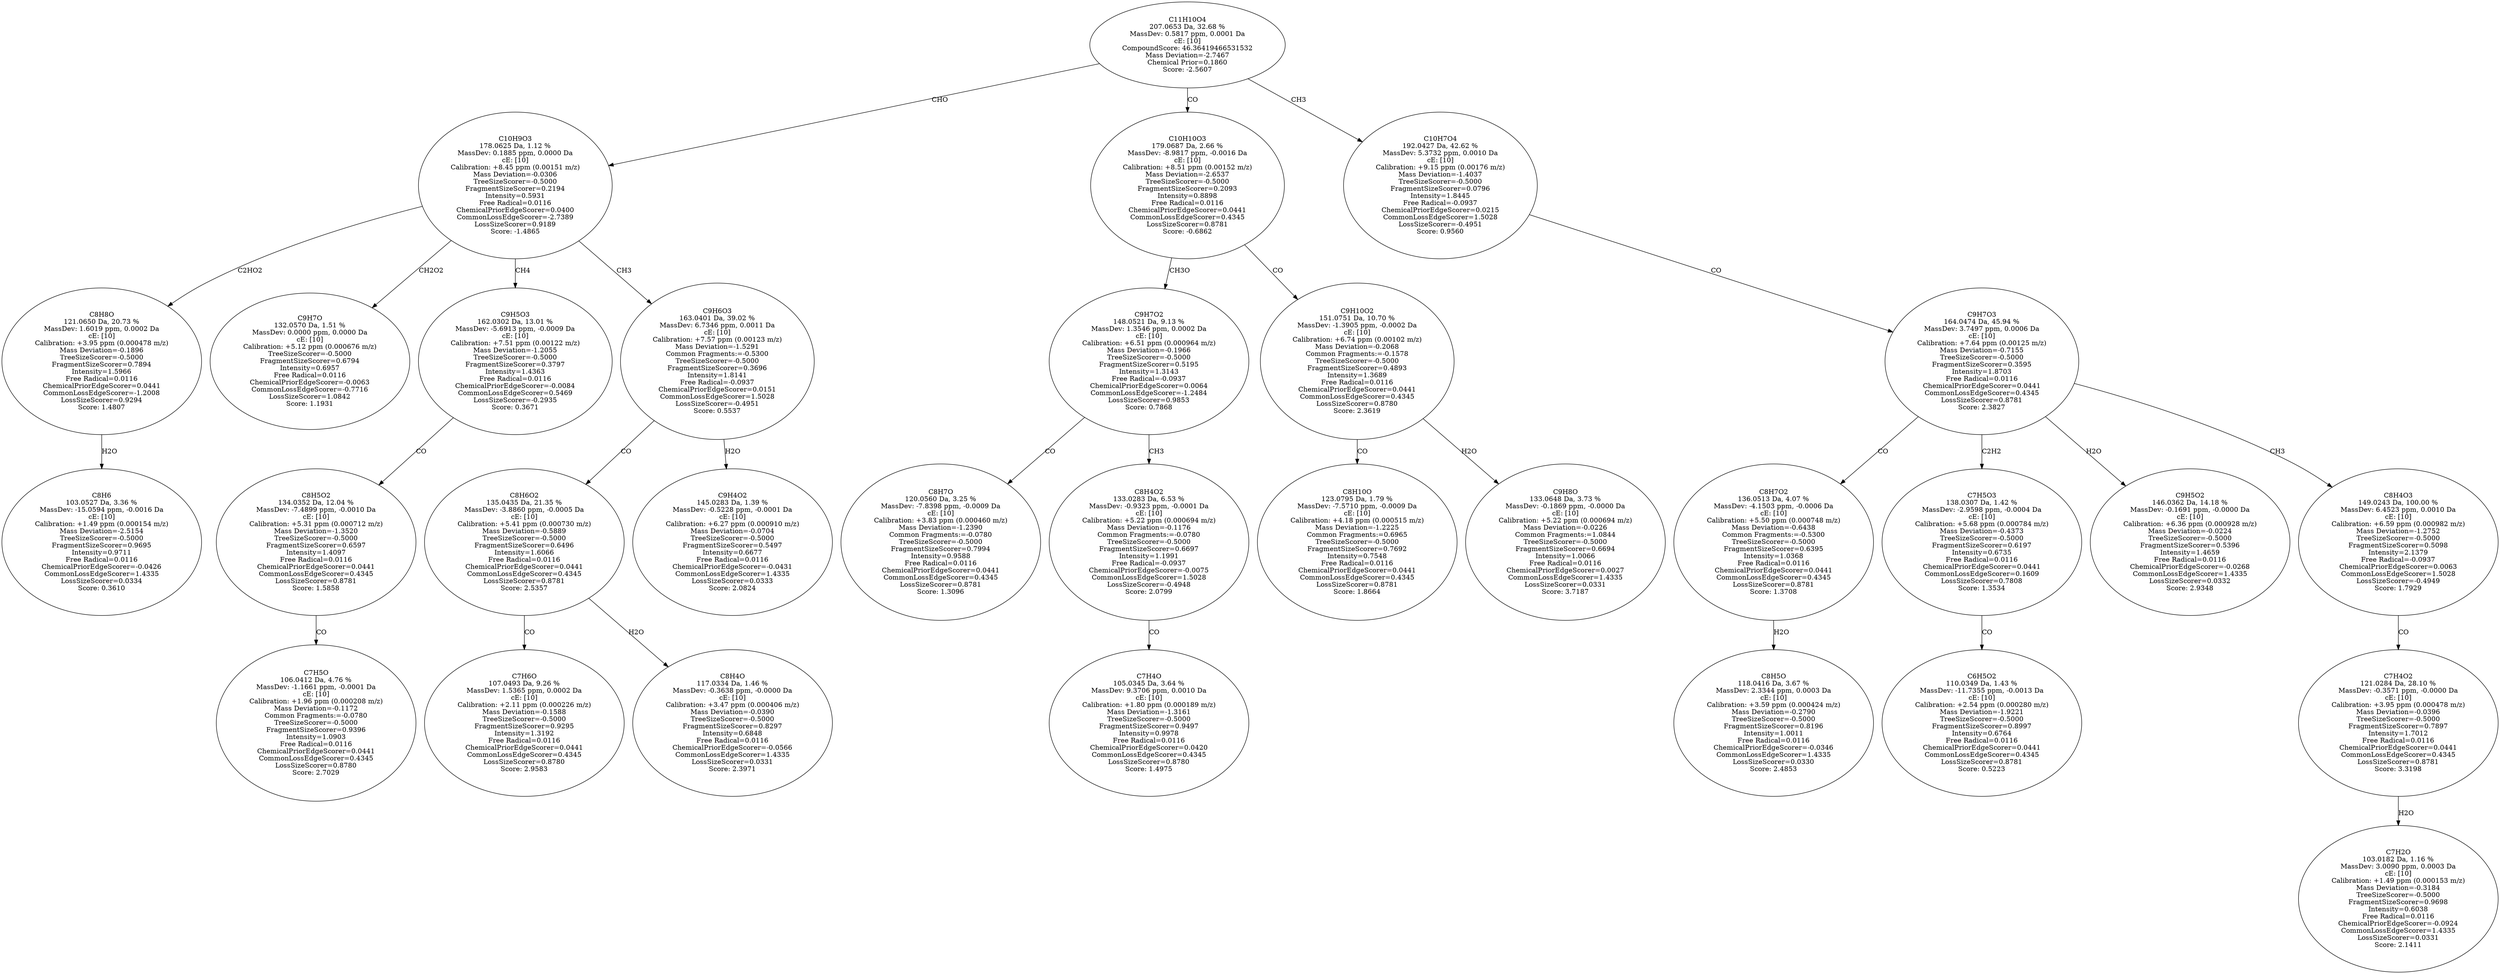 strict digraph {
v1 [label="C8H6\n103.0527 Da, 3.36 %\nMassDev: -15.0594 ppm, -0.0016 Da\ncE: [10]\nCalibration: +1.49 ppm (0.000154 m/z)\nMass Deviation=-2.5154\nTreeSizeScorer=-0.5000\nFragmentSizeScorer=0.9695\nIntensity=0.9711\nFree Radical=0.0116\nChemicalPriorEdgeScorer=-0.0426\nCommonLossEdgeScorer=1.4335\nLossSizeScorer=0.0334\nScore: 0.3610"];
v2 [label="C8H8O\n121.0650 Da, 20.73 %\nMassDev: 1.6019 ppm, 0.0002 Da\ncE: [10]\nCalibration: +3.95 ppm (0.000478 m/z)\nMass Deviation=-0.1896\nTreeSizeScorer=-0.5000\nFragmentSizeScorer=0.7894\nIntensity=1.5966\nFree Radical=0.0116\nChemicalPriorEdgeScorer=0.0441\nCommonLossEdgeScorer=-1.2008\nLossSizeScorer=0.9294\nScore: 1.4807"];
v3 [label="C9H7O\n132.0570 Da, 1.51 %\nMassDev: 0.0000 ppm, 0.0000 Da\ncE: [10]\nCalibration: +5.12 ppm (0.000676 m/z)\nTreeSizeScorer=-0.5000\nFragmentSizeScorer=0.6794\nIntensity=0.6957\nFree Radical=0.0116\nChemicalPriorEdgeScorer=-0.0063\nCommonLossEdgeScorer=-0.7716\nLossSizeScorer=1.0842\nScore: 1.1931"];
v4 [label="C7H5O\n106.0412 Da, 4.76 %\nMassDev: -1.1661 ppm, -0.0001 Da\ncE: [10]\nCalibration: +1.96 ppm (0.000208 m/z)\nMass Deviation=-0.1172\nCommon Fragments:=-0.0780\nTreeSizeScorer=-0.5000\nFragmentSizeScorer=0.9396\nIntensity=1.0903\nFree Radical=0.0116\nChemicalPriorEdgeScorer=0.0441\nCommonLossEdgeScorer=0.4345\nLossSizeScorer=0.8780\nScore: 2.7029"];
v5 [label="C8H5O2\n134.0352 Da, 12.04 %\nMassDev: -7.4899 ppm, -0.0010 Da\ncE: [10]\nCalibration: +5.31 ppm (0.000712 m/z)\nMass Deviation=-1.3520\nTreeSizeScorer=-0.5000\nFragmentSizeScorer=0.6597\nIntensity=1.4097\nFree Radical=0.0116\nChemicalPriorEdgeScorer=0.0441\nCommonLossEdgeScorer=0.4345\nLossSizeScorer=0.8781\nScore: 1.5858"];
v6 [label="C9H5O3\n162.0302 Da, 13.01 %\nMassDev: -5.6913 ppm, -0.0009 Da\ncE: [10]\nCalibration: +7.51 ppm (0.00122 m/z)\nMass Deviation=-1.2055\nTreeSizeScorer=-0.5000\nFragmentSizeScorer=0.3797\nIntensity=1.4363\nFree Radical=0.0116\nChemicalPriorEdgeScorer=-0.0084\nCommonLossEdgeScorer=0.5469\nLossSizeScorer=-0.2935\nScore: 0.3671"];
v7 [label="C7H6O\n107.0493 Da, 9.26 %\nMassDev: 1.5365 ppm, 0.0002 Da\ncE: [10]\nCalibration: +2.11 ppm (0.000226 m/z)\nMass Deviation=-0.1588\nTreeSizeScorer=-0.5000\nFragmentSizeScorer=0.9295\nIntensity=1.3192\nFree Radical=0.0116\nChemicalPriorEdgeScorer=0.0441\nCommonLossEdgeScorer=0.4345\nLossSizeScorer=0.8780\nScore: 2.9583"];
v8 [label="C8H4O\n117.0334 Da, 1.46 %\nMassDev: -0.3638 ppm, -0.0000 Da\ncE: [10]\nCalibration: +3.47 ppm (0.000406 m/z)\nMass Deviation=-0.0390\nTreeSizeScorer=-0.5000\nFragmentSizeScorer=0.8297\nIntensity=0.6848\nFree Radical=0.0116\nChemicalPriorEdgeScorer=-0.0566\nCommonLossEdgeScorer=1.4335\nLossSizeScorer=0.0331\nScore: 2.3971"];
v9 [label="C8H6O2\n135.0435 Da, 21.35 %\nMassDev: -3.8860 ppm, -0.0005 Da\ncE: [10]\nCalibration: +5.41 ppm (0.000730 m/z)\nMass Deviation=-0.5889\nTreeSizeScorer=-0.5000\nFragmentSizeScorer=0.6496\nIntensity=1.6066\nFree Radical=0.0116\nChemicalPriorEdgeScorer=0.0441\nCommonLossEdgeScorer=0.4345\nLossSizeScorer=0.8781\nScore: 2.5357"];
v10 [label="C9H4O2\n145.0283 Da, 1.39 %\nMassDev: -0.5228 ppm, -0.0001 Da\ncE: [10]\nCalibration: +6.27 ppm (0.000910 m/z)\nMass Deviation=-0.0704\nTreeSizeScorer=-0.5000\nFragmentSizeScorer=0.5497\nIntensity=0.6677\nFree Radical=0.0116\nChemicalPriorEdgeScorer=-0.0431\nCommonLossEdgeScorer=1.4335\nLossSizeScorer=0.0333\nScore: 2.0824"];
v11 [label="C9H6O3\n163.0401 Da, 39.02 %\nMassDev: 6.7346 ppm, 0.0011 Da\ncE: [10]\nCalibration: +7.57 ppm (0.00123 m/z)\nMass Deviation=-1.5291\nCommon Fragments:=-0.5300\nTreeSizeScorer=-0.5000\nFragmentSizeScorer=0.3696\nIntensity=1.8141\nFree Radical=-0.0937\nChemicalPriorEdgeScorer=0.0151\nCommonLossEdgeScorer=1.5028\nLossSizeScorer=-0.4951\nScore: 0.5537"];
v12 [label="C10H9O3\n178.0625 Da, 1.12 %\nMassDev: 0.1885 ppm, 0.0000 Da\ncE: [10]\nCalibration: +8.45 ppm (0.00151 m/z)\nMass Deviation=-0.0306\nTreeSizeScorer=-0.5000\nFragmentSizeScorer=0.2194\nIntensity=0.5931\nFree Radical=0.0116\nChemicalPriorEdgeScorer=0.0400\nCommonLossEdgeScorer=-2.7389\nLossSizeScorer=0.9189\nScore: -1.4865"];
v13 [label="C8H7O\n120.0560 Da, 3.25 %\nMassDev: -7.8398 ppm, -0.0009 Da\ncE: [10]\nCalibration: +3.83 ppm (0.000460 m/z)\nMass Deviation=-1.2390\nCommon Fragments:=-0.0780\nTreeSizeScorer=-0.5000\nFragmentSizeScorer=0.7994\nIntensity=0.9588\nFree Radical=0.0116\nChemicalPriorEdgeScorer=0.0441\nCommonLossEdgeScorer=0.4345\nLossSizeScorer=0.8781\nScore: 1.3096"];
v14 [label="C7H4O\n105.0345 Da, 3.64 %\nMassDev: 9.3706 ppm, 0.0010 Da\ncE: [10]\nCalibration: +1.80 ppm (0.000189 m/z)\nMass Deviation=-1.3161\nTreeSizeScorer=-0.5000\nFragmentSizeScorer=0.9497\nIntensity=0.9978\nFree Radical=0.0116\nChemicalPriorEdgeScorer=0.0420\nCommonLossEdgeScorer=0.4345\nLossSizeScorer=0.8780\nScore: 1.4975"];
v15 [label="C8H4O2\n133.0283 Da, 6.53 %\nMassDev: -0.9323 ppm, -0.0001 Da\ncE: [10]\nCalibration: +5.22 ppm (0.000694 m/z)\nMass Deviation=-0.1176\nCommon Fragments:=-0.0780\nTreeSizeScorer=-0.5000\nFragmentSizeScorer=0.6697\nIntensity=1.1991\nFree Radical=-0.0937\nChemicalPriorEdgeScorer=-0.0075\nCommonLossEdgeScorer=1.5028\nLossSizeScorer=-0.4948\nScore: 2.0799"];
v16 [label="C9H7O2\n148.0521 Da, 9.13 %\nMassDev: 1.3546 ppm, 0.0002 Da\ncE: [10]\nCalibration: +6.51 ppm (0.000964 m/z)\nMass Deviation=-0.1966\nTreeSizeScorer=-0.5000\nFragmentSizeScorer=0.5195\nIntensity=1.3143\nFree Radical=-0.0937\nChemicalPriorEdgeScorer=0.0064\nCommonLossEdgeScorer=-1.2484\nLossSizeScorer=0.9853\nScore: 0.7868"];
v17 [label="C8H10O\n123.0795 Da, 1.79 %\nMassDev: -7.5710 ppm, -0.0009 Da\ncE: [10]\nCalibration: +4.18 ppm (0.000515 m/z)\nMass Deviation=-1.2225\nCommon Fragments:=0.6965\nTreeSizeScorer=-0.5000\nFragmentSizeScorer=0.7692\nIntensity=0.7548\nFree Radical=0.0116\nChemicalPriorEdgeScorer=0.0441\nCommonLossEdgeScorer=0.4345\nLossSizeScorer=0.8781\nScore: 1.8664"];
v18 [label="C9H8O\n133.0648 Da, 3.73 %\nMassDev: -0.1869 ppm, -0.0000 Da\ncE: [10]\nCalibration: +5.22 ppm (0.000694 m/z)\nMass Deviation=-0.0226\nCommon Fragments:=1.0844\nTreeSizeScorer=-0.5000\nFragmentSizeScorer=0.6694\nIntensity=1.0066\nFree Radical=0.0116\nChemicalPriorEdgeScorer=0.0027\nCommonLossEdgeScorer=1.4335\nLossSizeScorer=0.0331\nScore: 3.7187"];
v19 [label="C9H10O2\n151.0751 Da, 10.70 %\nMassDev: -1.3905 ppm, -0.0002 Da\ncE: [10]\nCalibration: +6.74 ppm (0.00102 m/z)\nMass Deviation=-0.2068\nCommon Fragments:=-0.1578\nTreeSizeScorer=-0.5000\nFragmentSizeScorer=0.4893\nIntensity=1.3689\nFree Radical=0.0116\nChemicalPriorEdgeScorer=0.0441\nCommonLossEdgeScorer=0.4345\nLossSizeScorer=0.8780\nScore: 2.3619"];
v20 [label="C10H10O3\n179.0687 Da, 2.66 %\nMassDev: -8.9817 ppm, -0.0016 Da\ncE: [10]\nCalibration: +8.51 ppm (0.00152 m/z)\nMass Deviation=-2.6537\nTreeSizeScorer=-0.5000\nFragmentSizeScorer=0.2093\nIntensity=0.8898\nFree Radical=0.0116\nChemicalPriorEdgeScorer=0.0441\nCommonLossEdgeScorer=0.4345\nLossSizeScorer=0.8781\nScore: -0.6862"];
v21 [label="C8H5O\n118.0416 Da, 3.67 %\nMassDev: 2.3344 ppm, 0.0003 Da\ncE: [10]\nCalibration: +3.59 ppm (0.000424 m/z)\nMass Deviation=-0.2790\nTreeSizeScorer=-0.5000\nFragmentSizeScorer=0.8196\nIntensity=1.0011\nFree Radical=0.0116\nChemicalPriorEdgeScorer=-0.0346\nCommonLossEdgeScorer=1.4335\nLossSizeScorer=0.0330\nScore: 2.4853"];
v22 [label="C8H7O2\n136.0513 Da, 4.07 %\nMassDev: -4.1503 ppm, -0.0006 Da\ncE: [10]\nCalibration: +5.50 ppm (0.000748 m/z)\nMass Deviation=-0.6438\nCommon Fragments:=-0.5300\nTreeSizeScorer=-0.5000\nFragmentSizeScorer=0.6395\nIntensity=1.0368\nFree Radical=0.0116\nChemicalPriorEdgeScorer=0.0441\nCommonLossEdgeScorer=0.4345\nLossSizeScorer=0.8781\nScore: 1.3708"];
v23 [label="C6H5O2\n110.0349 Da, 1.43 %\nMassDev: -11.7355 ppm, -0.0013 Da\ncE: [10]\nCalibration: +2.54 ppm (0.000280 m/z)\nMass Deviation=-1.9221\nTreeSizeScorer=-0.5000\nFragmentSizeScorer=0.8997\nIntensity=0.6764\nFree Radical=0.0116\nChemicalPriorEdgeScorer=0.0441\nCommonLossEdgeScorer=0.4345\nLossSizeScorer=0.8781\nScore: 0.5223"];
v24 [label="C7H5O3\n138.0307 Da, 1.42 %\nMassDev: -2.9598 ppm, -0.0004 Da\ncE: [10]\nCalibration: +5.68 ppm (0.000784 m/z)\nMass Deviation=-0.4373\nTreeSizeScorer=-0.5000\nFragmentSizeScorer=0.6197\nIntensity=0.6735\nFree Radical=0.0116\nChemicalPriorEdgeScorer=0.0441\nCommonLossEdgeScorer=0.1609\nLossSizeScorer=0.7808\nScore: 1.3534"];
v25 [label="C9H5O2\n146.0362 Da, 14.18 %\nMassDev: -0.1691 ppm, -0.0000 Da\ncE: [10]\nCalibration: +6.36 ppm (0.000928 m/z)\nMass Deviation=-0.0224\nTreeSizeScorer=-0.5000\nFragmentSizeScorer=0.5396\nIntensity=1.4659\nFree Radical=0.0116\nChemicalPriorEdgeScorer=-0.0268\nCommonLossEdgeScorer=1.4335\nLossSizeScorer=0.0332\nScore: 2.9348"];
v26 [label="C7H2O\n103.0182 Da, 1.16 %\nMassDev: 3.0090 ppm, 0.0003 Da\ncE: [10]\nCalibration: +1.49 ppm (0.000153 m/z)\nMass Deviation=-0.3184\nTreeSizeScorer=-0.5000\nFragmentSizeScorer=0.9698\nIntensity=0.6038\nFree Radical=0.0116\nChemicalPriorEdgeScorer=-0.0924\nCommonLossEdgeScorer=1.4335\nLossSizeScorer=0.0331\nScore: 2.1411"];
v27 [label="C7H4O2\n121.0284 Da, 28.10 %\nMassDev: -0.3571 ppm, -0.0000 Da\ncE: [10]\nCalibration: +3.95 ppm (0.000478 m/z)\nMass Deviation=-0.0396\nTreeSizeScorer=-0.5000\nFragmentSizeScorer=0.7897\nIntensity=1.7012\nFree Radical=0.0116\nChemicalPriorEdgeScorer=0.0441\nCommonLossEdgeScorer=0.4345\nLossSizeScorer=0.8781\nScore: 3.3198"];
v28 [label="C8H4O3\n149.0243 Da, 100.00 %\nMassDev: 6.4523 ppm, 0.0010 Da\ncE: [10]\nCalibration: +6.59 ppm (0.000982 m/z)\nMass Deviation=-1.2752\nTreeSizeScorer=-0.5000\nFragmentSizeScorer=0.5098\nIntensity=2.1379\nFree Radical=-0.0937\nChemicalPriorEdgeScorer=0.0063\nCommonLossEdgeScorer=1.5028\nLossSizeScorer=-0.4949\nScore: 1.7929"];
v29 [label="C9H7O3\n164.0474 Da, 45.94 %\nMassDev: 3.7497 ppm, 0.0006 Da\ncE: [10]\nCalibration: +7.64 ppm (0.00125 m/z)\nMass Deviation=-0.7155\nTreeSizeScorer=-0.5000\nFragmentSizeScorer=0.3595\nIntensity=1.8703\nFree Radical=0.0116\nChemicalPriorEdgeScorer=0.0441\nCommonLossEdgeScorer=0.4345\nLossSizeScorer=0.8781\nScore: 2.3827"];
v30 [label="C10H7O4\n192.0427 Da, 42.62 %\nMassDev: 5.3732 ppm, 0.0010 Da\ncE: [10]\nCalibration: +9.15 ppm (0.00176 m/z)\nMass Deviation=-1.4037\nTreeSizeScorer=-0.5000\nFragmentSizeScorer=0.0796\nIntensity=1.8445\nFree Radical=-0.0937\nChemicalPriorEdgeScorer=0.0215\nCommonLossEdgeScorer=1.5028\nLossSizeScorer=-0.4951\nScore: 0.9560"];
v31 [label="C11H10O4\n207.0653 Da, 32.68 %\nMassDev: 0.5817 ppm, 0.0001 Da\ncE: [10]\nCompoundScore: 46.36419466531532\nMass Deviation=-2.7467\nChemical Prior=0.1860\nScore: -2.5607"];
v2 -> v1 [label="H2O"];
v12 -> v2 [label="C2HO2"];
v12 -> v3 [label="CH2O2"];
v5 -> v4 [label="CO"];
v6 -> v5 [label="CO"];
v12 -> v6 [label="CH4"];
v9 -> v7 [label="CO"];
v9 -> v8 [label="H2O"];
v11 -> v9 [label="CO"];
v11 -> v10 [label="H2O"];
v12 -> v11 [label="CH3"];
v31 -> v12 [label="CHO"];
v16 -> v13 [label="CO"];
v15 -> v14 [label="CO"];
v16 -> v15 [label="CH3"];
v20 -> v16 [label="CH3O"];
v19 -> v17 [label="CO"];
v19 -> v18 [label="H2O"];
v20 -> v19 [label="CO"];
v31 -> v20 [label="CO"];
v22 -> v21 [label="H2O"];
v29 -> v22 [label="CO"];
v24 -> v23 [label="CO"];
v29 -> v24 [label="C2H2"];
v29 -> v25 [label="H2O"];
v27 -> v26 [label="H2O"];
v28 -> v27 [label="CO"];
v29 -> v28 [label="CH3"];
v30 -> v29 [label="CO"];
v31 -> v30 [label="CH3"];
}